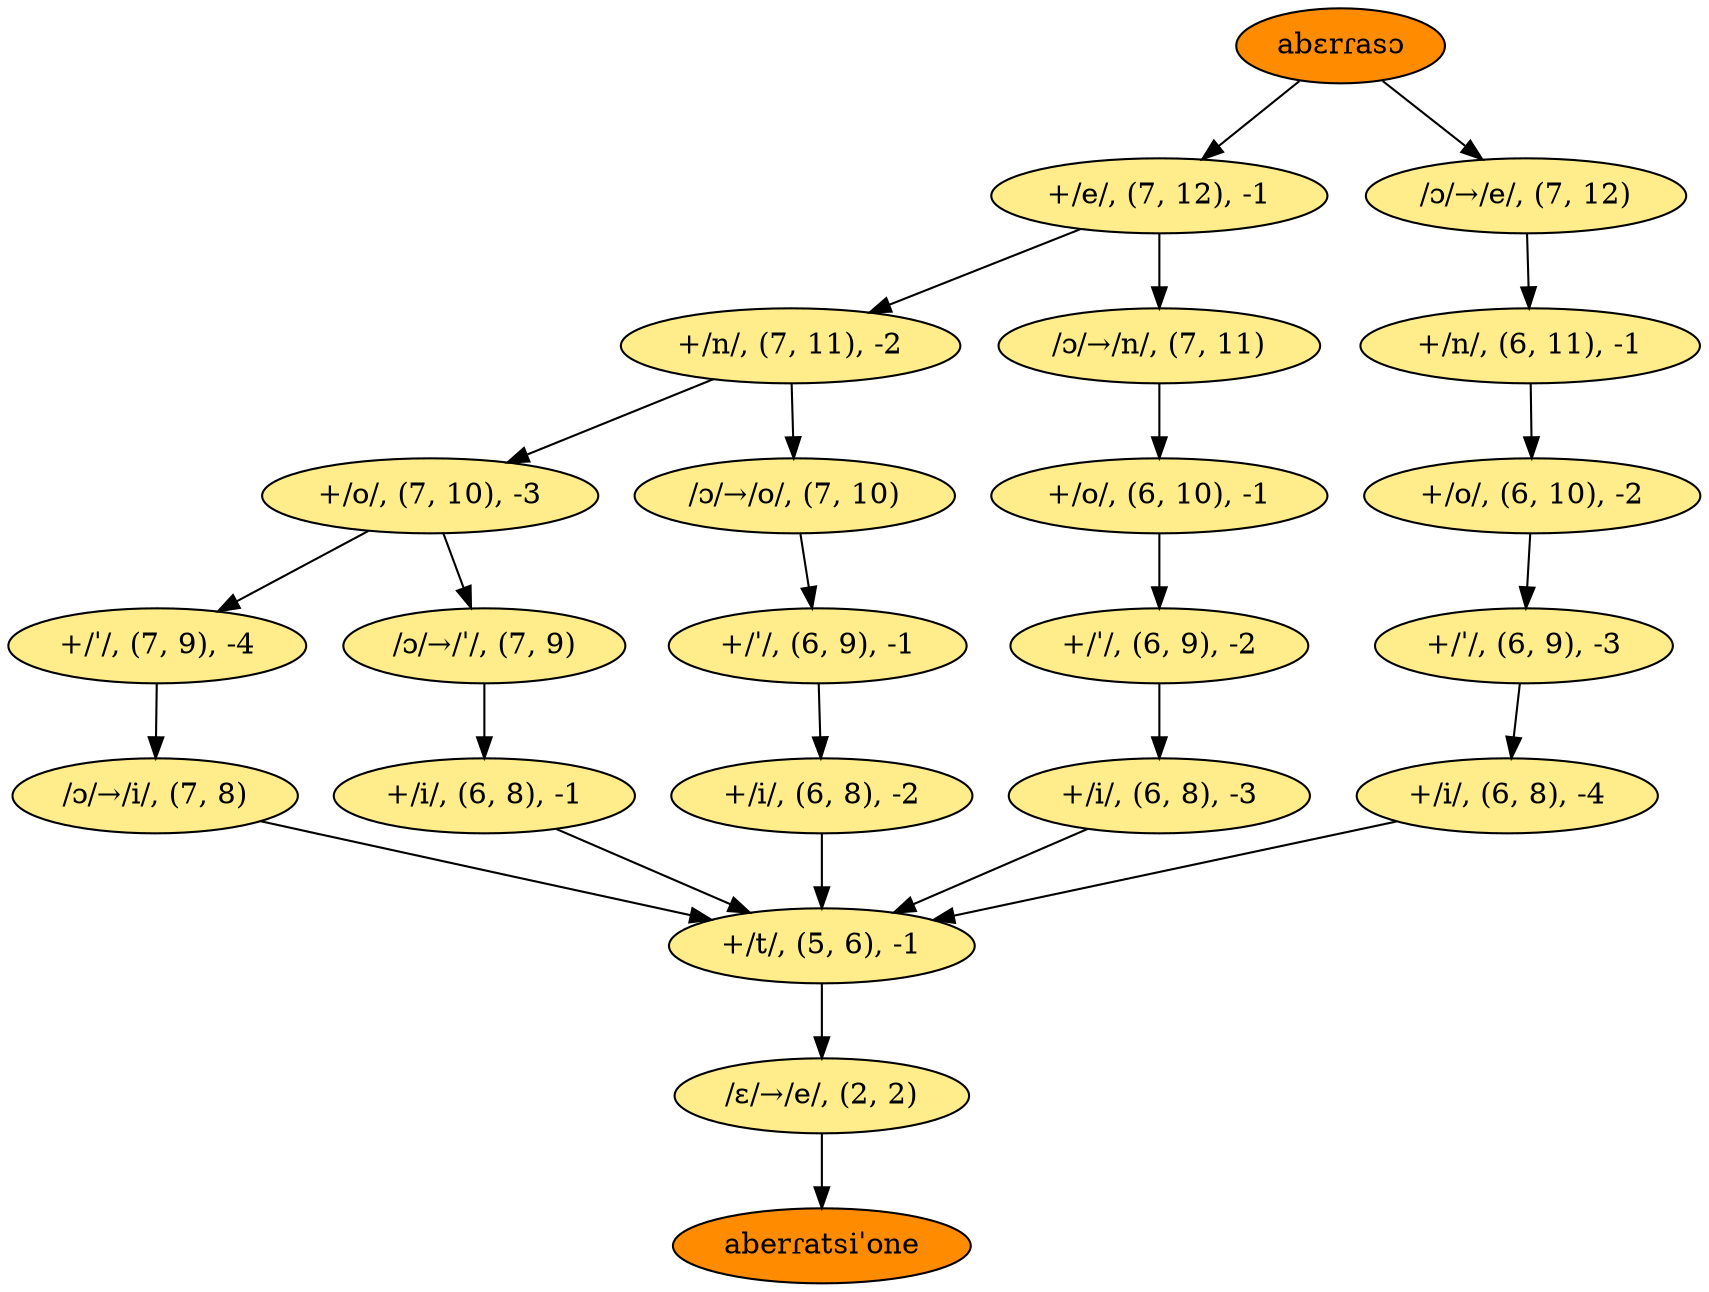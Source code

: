 // /abɛrɾasɔ/ to /aberɾatsiˈone/
digraph {
	node [fillcolor=lightgoldenrod1 style=filled]
	bgcolor=transparent
	0 [label="abɛrɾasɔ" fillcolor=darkorange]
	1 [label="+/e/, (7, 12), -1"]
	2 [label="+/n/, (7, 11), -2"]
	3 [label="+/o/, (7, 10), -3"]
	4 [label="+/ˈ/, (7, 9), -4"]
	5 [label="/ɔ/→/i/, (7, 8)"]
	6 [label="+/t/, (5, 6), -1"]
	7 [label="/ɛ/→/e/, (2, 2)"]
	8 [label="/ɔ/→/ˈ/, (7, 9)"]
	9 [label="+/i/, (6, 8), -1"]
	10 [label="/ɔ/→/o/, (7, 10)"]
	11 [label="+/ˈ/, (6, 9), -1"]
	12 [label="+/i/, (6, 8), -2"]
	13 [label="/ɔ/→/n/, (7, 11)"]
	14 [label="+/o/, (6, 10), -1"]
	15 [label="+/ˈ/, (6, 9), -2"]
	16 [label="+/i/, (6, 8), -3"]
	17 [label="/ɔ/→/e/, (7, 12)"]
	18 [label="+/n/, (6, 11), -1"]
	19 [label="+/o/, (6, 10), -2"]
	20 [label="+/ˈ/, (6, 9), -3"]
	21 [label="+/i/, (6, 8), -4"]
	22 [label="aberɾatsiˈone" fillcolor=darkorange]
	0 -> 1
	0 -> 17
	1 -> 2
	1 -> 13
	2 -> 10
	2 -> 3
	3 -> 8
	3 -> 4
	4 -> 5
	5 -> 6
	6 -> 7
	7 -> 22
	8 -> 9
	9 -> 6
	10 -> 11
	11 -> 12
	12 -> 6
	13 -> 14
	14 -> 15
	15 -> 16
	16 -> 6
	17 -> 18
	18 -> 19
	19 -> 20
	20 -> 21
	21 -> 6
}
